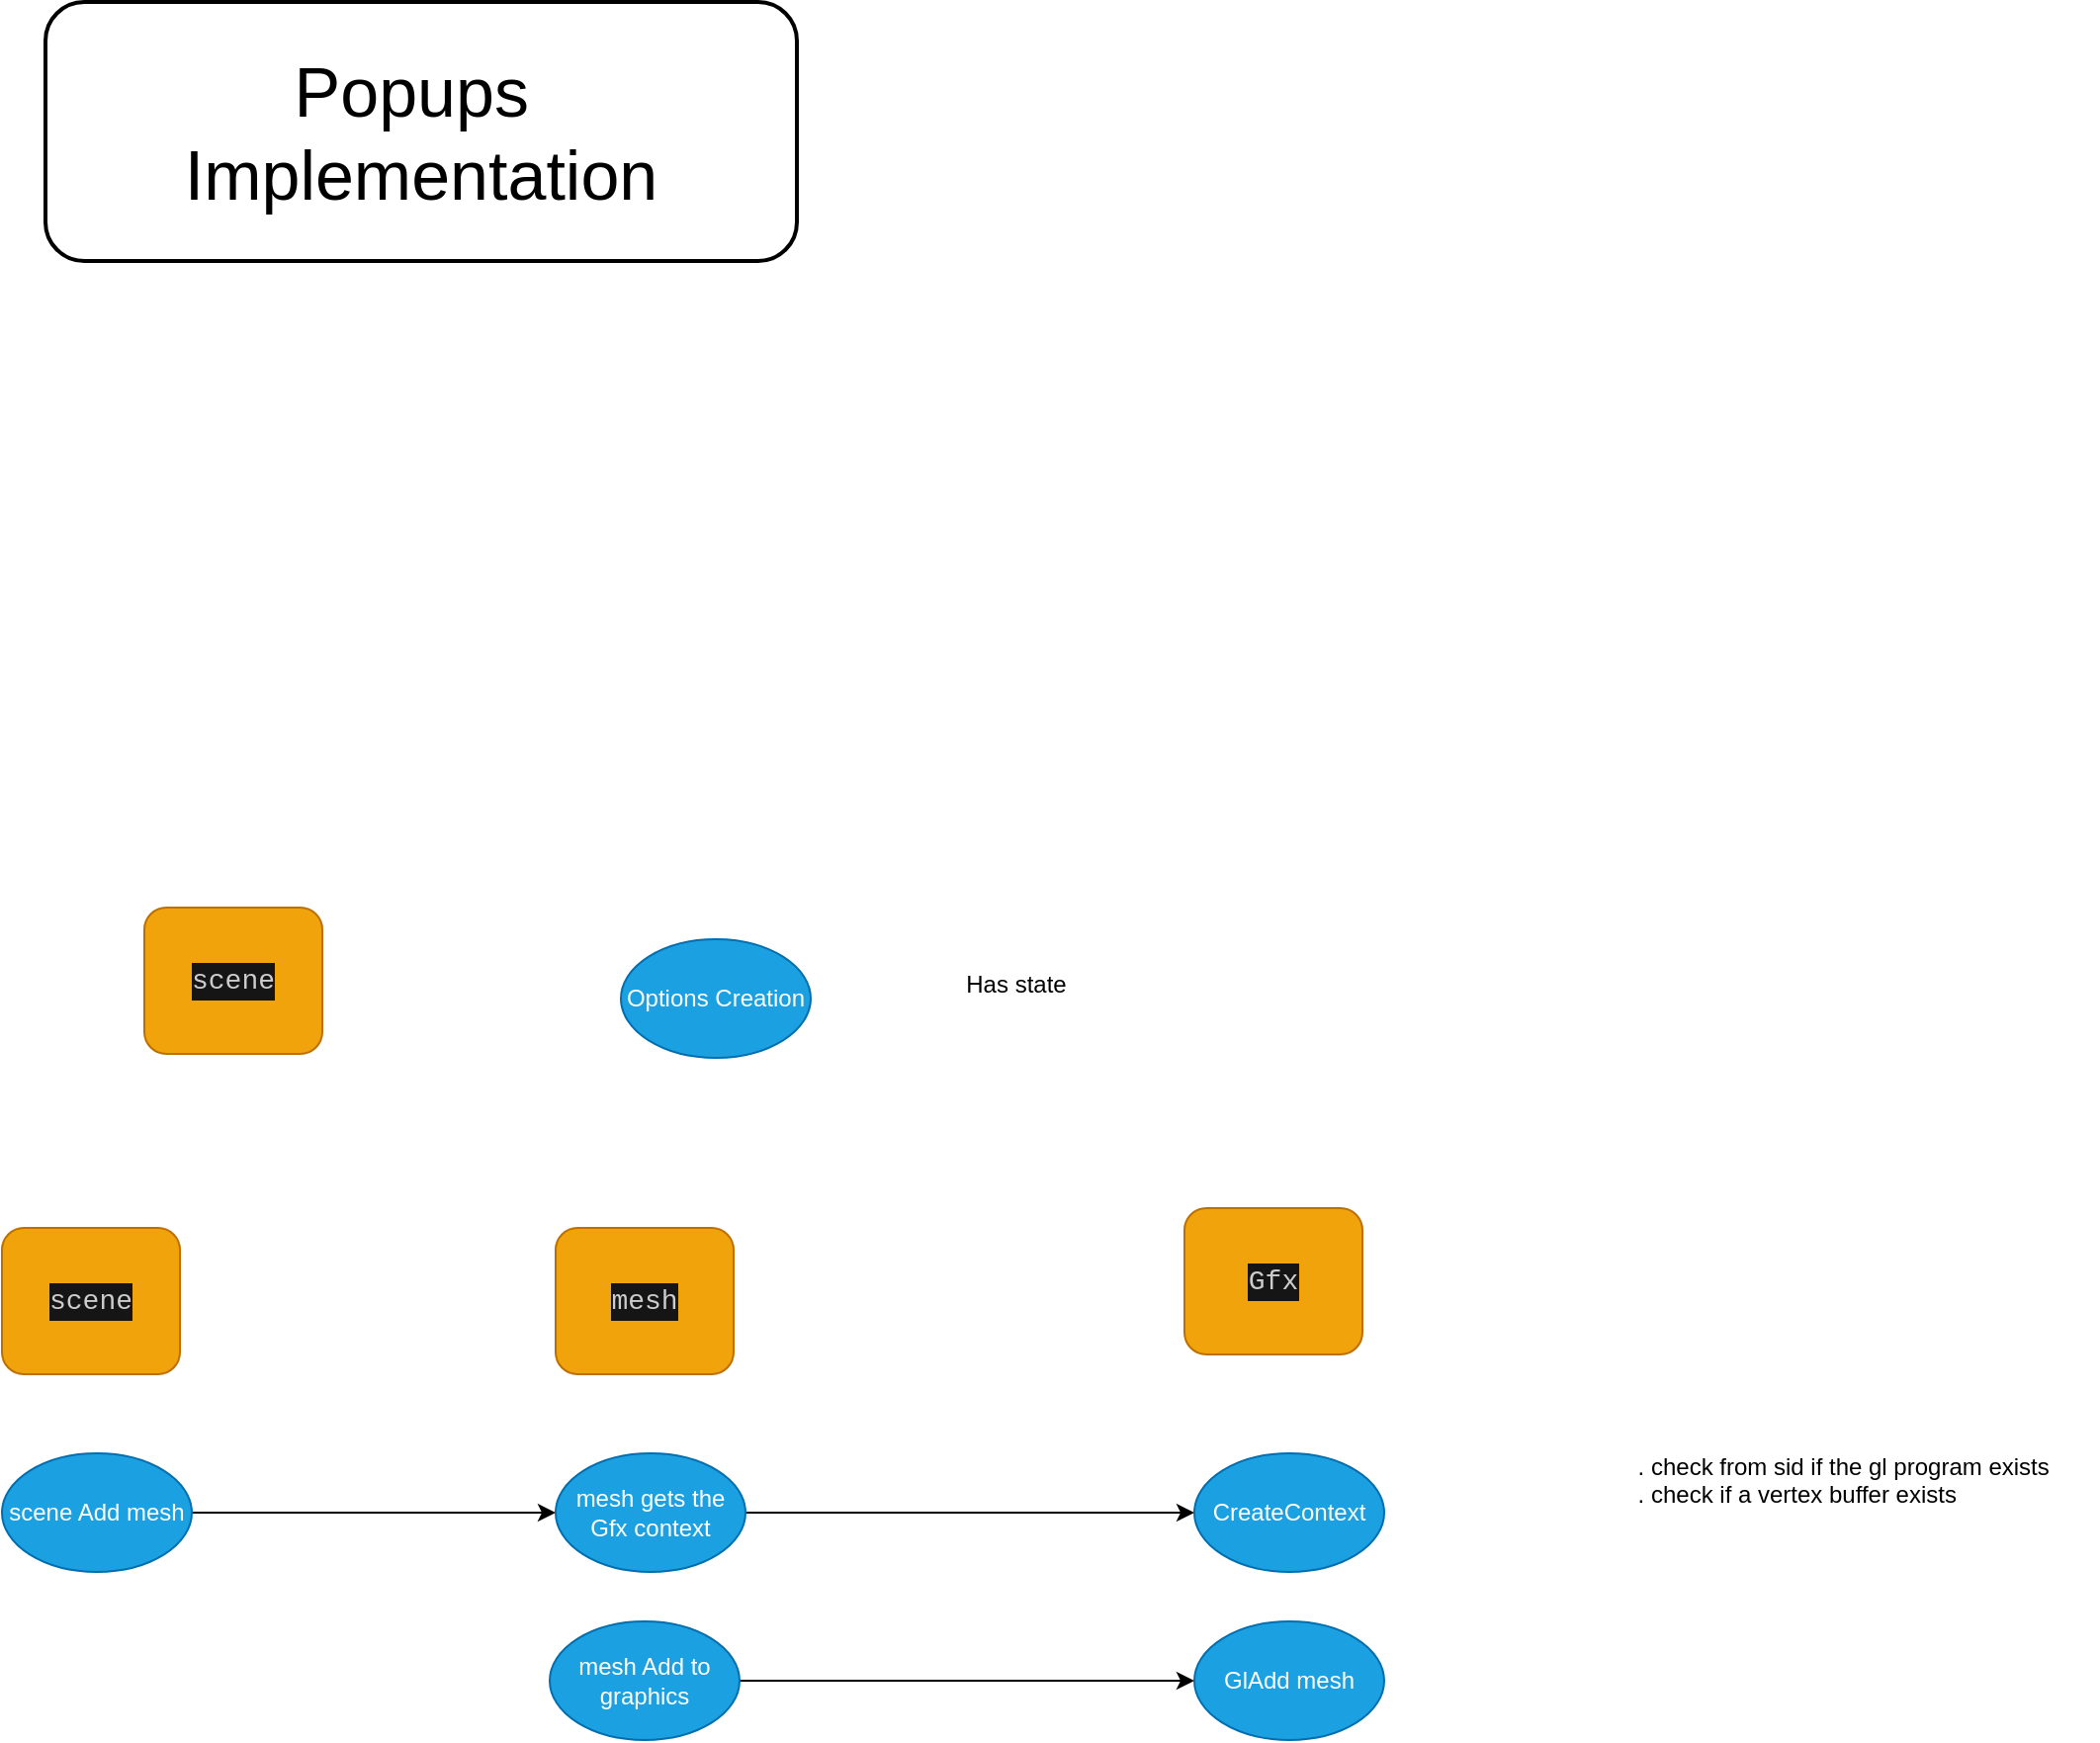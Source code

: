 <mxfile>
    <diagram id="GvPcuImVZgzJP4J6IXKm" name="Page-1">
        <mxGraphModel dx="8051" dy="9684" grid="0" gridSize="10" guides="1" tooltips="1" connect="1" arrows="1" fold="1" page="0" pageScale="1" pageWidth="850" pageHeight="1100" math="0" shadow="0">
            <root>
                <mxCell id="0"/>
                <mxCell id="1" parent="0"/>
                <mxCell id="359" value="Popups&amp;nbsp;&lt;br&gt;Implementation" style="rounded=1;whiteSpace=wrap;html=1;strokeWidth=2;fontSize=35;" parent="1" vertex="1">
                    <mxGeometry x="-6510" y="-8513" width="380" height="131" as="geometry"/>
                </mxCell>
                <mxCell id="361" value="Options Creation" style="ellipse;whiteSpace=wrap;html=1;fillColor=#1ba1e2;fontColor=#ffffff;strokeColor=#006EAF;" parent="1" vertex="1">
                    <mxGeometry x="-6219" y="-8039" width="96" height="60" as="geometry"/>
                </mxCell>
                <mxCell id="363" value="&lt;div style=&quot;background-color: rgb(21, 21, 21); font-family: Consolas, &amp;quot;Courier New&amp;quot;, monospace; font-size: 14px; line-height: 19px;&quot;&gt;&lt;div style=&quot;line-height: 19px;&quot;&gt;&lt;div style=&quot;line-height: 19px;&quot;&gt;&lt;div style=&quot;line-height: 19px;&quot;&gt;&lt;div style=&quot;&quot;&gt;&lt;div style=&quot;color: rgb(204, 204, 204); line-height: 19px;&quot;&gt;scene&lt;/div&gt;&lt;/div&gt;&lt;/div&gt;&lt;/div&gt;&lt;/div&gt;&lt;/div&gt;" style="rounded=1;whiteSpace=wrap;html=1;fontSize=15;fillColor=#f0a30a;fontColor=#000000;strokeColor=#BD7000;align=center;" parent="1" vertex="1">
                    <mxGeometry x="-6460" y="-8055" width="90" height="74" as="geometry"/>
                </mxCell>
                <mxCell id="368" value="Has state" style="text;html=1;strokeColor=none;fillColor=none;align=center;verticalAlign=middle;whiteSpace=wrap;rounded=0;" parent="1" vertex="1">
                    <mxGeometry x="-6049" y="-8031" width="60" height="30" as="geometry"/>
                </mxCell>
                <mxCell id="441" style="edgeStyle=none;html=1;exitX=1;exitY=0.5;exitDx=0;exitDy=0;entryX=0;entryY=0.5;entryDx=0;entryDy=0;" edge="1" parent="1" source="434" target="437">
                    <mxGeometry relative="1" as="geometry"/>
                </mxCell>
                <mxCell id="434" value="scene Add mesh" style="ellipse;whiteSpace=wrap;html=1;fillColor=#1ba1e2;fontColor=#ffffff;strokeColor=#006EAF;" vertex="1" parent="1">
                    <mxGeometry x="-6532" y="-7779" width="96" height="60" as="geometry"/>
                </mxCell>
                <mxCell id="435" value="&lt;div style=&quot;background-color: rgb(21, 21, 21); font-family: Consolas, &amp;quot;Courier New&amp;quot;, monospace; font-size: 14px; line-height: 19px;&quot;&gt;&lt;div style=&quot;line-height: 19px;&quot;&gt;&lt;div style=&quot;line-height: 19px;&quot;&gt;&lt;div style=&quot;line-height: 19px;&quot;&gt;&lt;div style=&quot;&quot;&gt;&lt;div style=&quot;color: rgb(204, 204, 204); line-height: 19px;&quot;&gt;scene&lt;/div&gt;&lt;/div&gt;&lt;/div&gt;&lt;/div&gt;&lt;/div&gt;&lt;/div&gt;" style="rounded=1;whiteSpace=wrap;html=1;fontSize=15;fillColor=#f0a30a;fontColor=#000000;strokeColor=#BD7000;align=center;" vertex="1" parent="1">
                    <mxGeometry x="-6532" y="-7893" width="90" height="74" as="geometry"/>
                </mxCell>
                <mxCell id="436" value="&lt;div style=&quot;background-color: rgb(21, 21, 21); font-family: Consolas, &amp;quot;Courier New&amp;quot;, monospace; font-size: 14px; line-height: 19px;&quot;&gt;&lt;div style=&quot;line-height: 19px;&quot;&gt;&lt;div style=&quot;line-height: 19px;&quot;&gt;&lt;div style=&quot;line-height: 19px;&quot;&gt;&lt;div style=&quot;&quot;&gt;&lt;div style=&quot;color: rgb(204, 204, 204); line-height: 19px;&quot;&gt;mesh&lt;/div&gt;&lt;/div&gt;&lt;/div&gt;&lt;/div&gt;&lt;/div&gt;&lt;/div&gt;" style="rounded=1;whiteSpace=wrap;html=1;fontSize=15;fillColor=#f0a30a;fontColor=#000000;strokeColor=#BD7000;align=center;" vertex="1" parent="1">
                    <mxGeometry x="-6252" y="-7893" width="90" height="74" as="geometry"/>
                </mxCell>
                <mxCell id="442" style="edgeStyle=none;html=1;exitX=1;exitY=0.5;exitDx=0;exitDy=0;entryX=0;entryY=0.5;entryDx=0;entryDy=0;" edge="1" parent="1" source="437" target="439">
                    <mxGeometry relative="1" as="geometry"/>
                </mxCell>
                <mxCell id="437" value="mesh gets the Gfx context" style="ellipse;whiteSpace=wrap;html=1;fillColor=#1ba1e2;fontColor=#ffffff;strokeColor=#006EAF;" vertex="1" parent="1">
                    <mxGeometry x="-6252" y="-7779" width="96" height="60" as="geometry"/>
                </mxCell>
                <mxCell id="438" value="&lt;div style=&quot;background-color: rgb(21, 21, 21); font-family: Consolas, &amp;quot;Courier New&amp;quot;, monospace; font-size: 14px; line-height: 19px;&quot;&gt;&lt;div style=&quot;line-height: 19px;&quot;&gt;&lt;div style=&quot;line-height: 19px;&quot;&gt;&lt;div style=&quot;line-height: 19px;&quot;&gt;&lt;div style=&quot;&quot;&gt;&lt;div style=&quot;color: rgb(204, 204, 204); line-height: 19px;&quot;&gt;Gfx&lt;/div&gt;&lt;/div&gt;&lt;/div&gt;&lt;/div&gt;&lt;/div&gt;&lt;/div&gt;" style="rounded=1;whiteSpace=wrap;html=1;fontSize=15;fillColor=#f0a30a;fontColor=#000000;strokeColor=#BD7000;align=center;" vertex="1" parent="1">
                    <mxGeometry x="-5934" y="-7903" width="90" height="74" as="geometry"/>
                </mxCell>
                <mxCell id="439" value="CreateContext" style="ellipse;whiteSpace=wrap;html=1;fillColor=#1ba1e2;fontColor=#ffffff;strokeColor=#006EAF;" vertex="1" parent="1">
                    <mxGeometry x="-5929" y="-7779" width="96" height="60" as="geometry"/>
                </mxCell>
                <mxCell id="440" value=". check from sid if the gl program exists&amp;nbsp;&lt;br&gt;&lt;div style=&quot;text-align: justify;&quot;&gt;. check if a vertex buffer exists&lt;/div&gt;&lt;div style=&quot;text-align: justify;&quot;&gt;&lt;br&gt;&lt;/div&gt;&lt;div style=&quot;text-align: justify;&quot;&gt;&lt;br&gt;&lt;/div&gt;" style="text;html=1;strokeColor=none;fillColor=none;align=center;verticalAlign=middle;whiteSpace=wrap;rounded=0;" vertex="1" parent="1">
                    <mxGeometry x="-5726" y="-7789" width="254" height="76" as="geometry"/>
                </mxCell>
                <mxCell id="446" style="edgeStyle=none;html=1;exitX=1;exitY=0.5;exitDx=0;exitDy=0;entryX=0;entryY=0.5;entryDx=0;entryDy=0;" edge="1" parent="1" source="443" target="445">
                    <mxGeometry relative="1" as="geometry"/>
                </mxCell>
                <mxCell id="443" value="mesh Add to graphics" style="ellipse;whiteSpace=wrap;html=1;fillColor=#1ba1e2;fontColor=#ffffff;strokeColor=#006EAF;" vertex="1" parent="1">
                    <mxGeometry x="-6255" y="-7694" width="96" height="60" as="geometry"/>
                </mxCell>
                <mxCell id="445" value="GlAdd mesh" style="ellipse;whiteSpace=wrap;html=1;fillColor=#1ba1e2;fontColor=#ffffff;strokeColor=#006EAF;" vertex="1" parent="1">
                    <mxGeometry x="-5929" y="-7694" width="96" height="60" as="geometry"/>
                </mxCell>
            </root>
        </mxGraphModel>
    </diagram>
</mxfile>